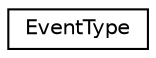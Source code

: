 digraph "Graphical Class Hierarchy"
{
 // LATEX_PDF_SIZE
  edge [fontname="Helvetica",fontsize="10",labelfontname="Helvetica",labelfontsize="10"];
  node [fontname="Helvetica",fontsize="10",shape=record];
  rankdir="LR";
  Node0 [label="EventType",height=0.2,width=0.4,color="black", fillcolor="white", style="filled",URL="$struct_event_type.html",tooltip=" "];
}
